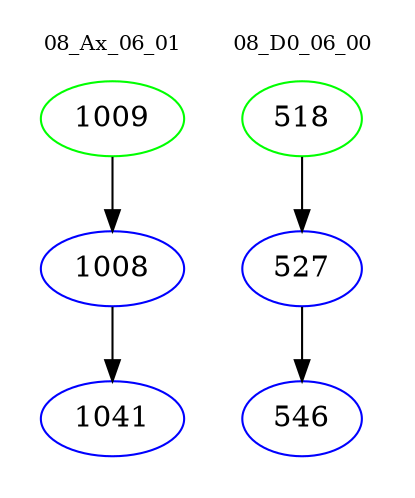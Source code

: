 digraph{
subgraph cluster_0 {
color = white
label = "08_Ax_06_01";
fontsize=10;
T0_1009 [label="1009", color="green"]
T0_1009 -> T0_1008 [color="black"]
T0_1008 [label="1008", color="blue"]
T0_1008 -> T0_1041 [color="black"]
T0_1041 [label="1041", color="blue"]
}
subgraph cluster_1 {
color = white
label = "08_D0_06_00";
fontsize=10;
T1_518 [label="518", color="green"]
T1_518 -> T1_527 [color="black"]
T1_527 [label="527", color="blue"]
T1_527 -> T1_546 [color="black"]
T1_546 [label="546", color="blue"]
}
}
